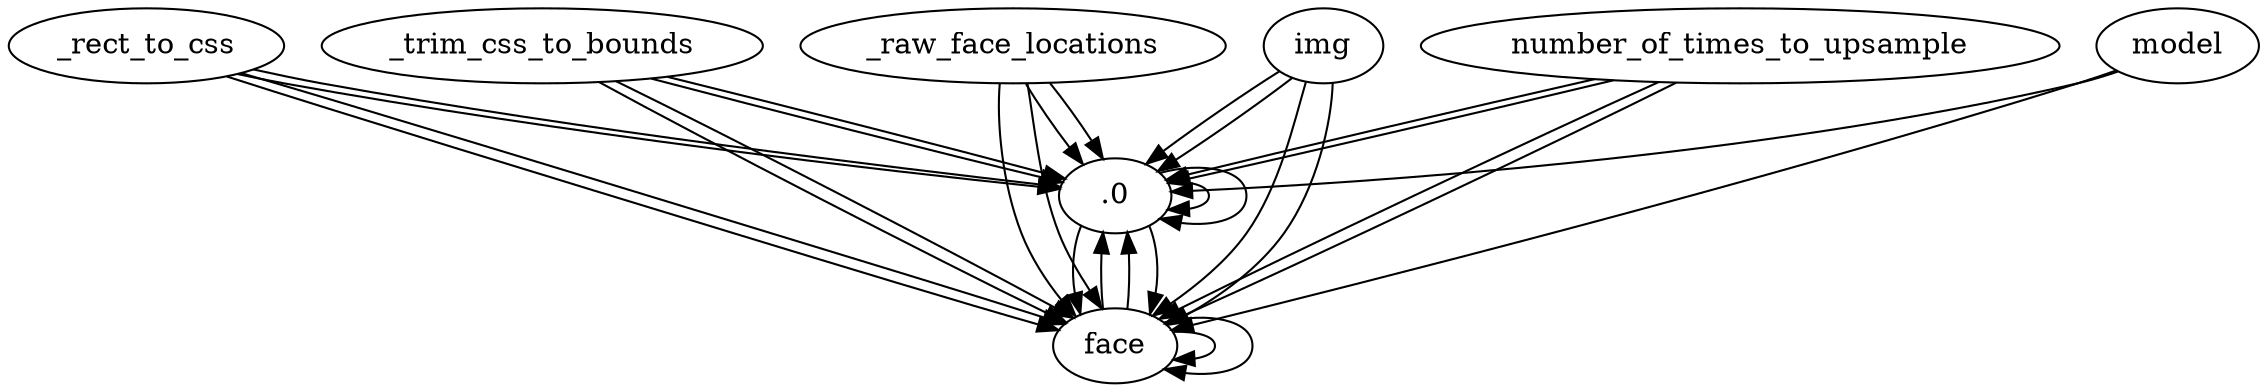 digraph {.0->.0
_rect_to_css->.0
_trim_css_to_bounds->.0
_raw_face_locations->.0
img->.0
number_of_times_to_upsample->.0
face->.0
.0->face
_rect_to_css->face
_trim_css_to_bounds->face
_raw_face_locations->face
img->face
number_of_times_to_upsample->face
face->face
.0->.0
_rect_to_css->.0
_trim_css_to_bounds->.0
_raw_face_locations->.0
img->.0
number_of_times_to_upsample->.0
face->.0
model->.0
.0->face
_rect_to_css->face
_trim_css_to_bounds->face
_raw_face_locations->face
img->face
number_of_times_to_upsample->face
face->face
model->face
}